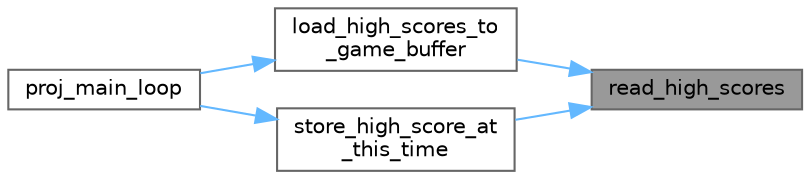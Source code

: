 digraph "read_high_scores"
{
 // LATEX_PDF_SIZE
  bgcolor="transparent";
  edge [fontname=Helvetica,fontsize=10,labelfontname=Helvetica,labelfontsize=10];
  node [fontname=Helvetica,fontsize=10,shape=box,height=0.2,width=0.4];
  rankdir="RL";
  Node1 [id="Node000001",label="read_high_scores",height=0.2,width=0.4,color="gray40", fillcolor="grey60", style="filled", fontcolor="black",tooltip="Reads the high scores from the file."];
  Node1 -> Node2 [id="edge5_Node000001_Node000002",dir="back",color="steelblue1",style="solid",tooltip=" "];
  Node2 [id="Node000002",label="load_high_scores_to\l_game_buffer",height=0.2,width=0.4,color="grey40", fillcolor="white", style="filled",URL="$game__state_8c.html#aa80e2dc7bf857262fe4aa6c89179eca0",tooltip="Loads the high scores to the game buffer."];
  Node2 -> Node3 [id="edge6_Node000002_Node000003",dir="back",color="steelblue1",style="solid",tooltip=" "];
  Node3 [id="Node000003",label="proj_main_loop",height=0.2,width=0.4,color="grey40", fillcolor="white", style="filled",URL="$main_8c.html#a2a16f651eccbd248e1ad3b3b924b143b",tooltip="Main loop of the game."];
  Node1 -> Node4 [id="edge7_Node000001_Node000004",dir="back",color="steelblue1",style="solid",tooltip=" "];
  Node4 [id="Node000004",label="store_high_score_at\l_this_time",height=0.2,width=0.4,color="grey40", fillcolor="white", style="filled",URL="$game__state_8c.html#ac05b2eb6acb6c4f562706b860b367919",tooltip="Stores the high score at the current time."];
  Node4 -> Node3 [id="edge8_Node000004_Node000003",dir="back",color="steelblue1",style="solid",tooltip=" "];
}
